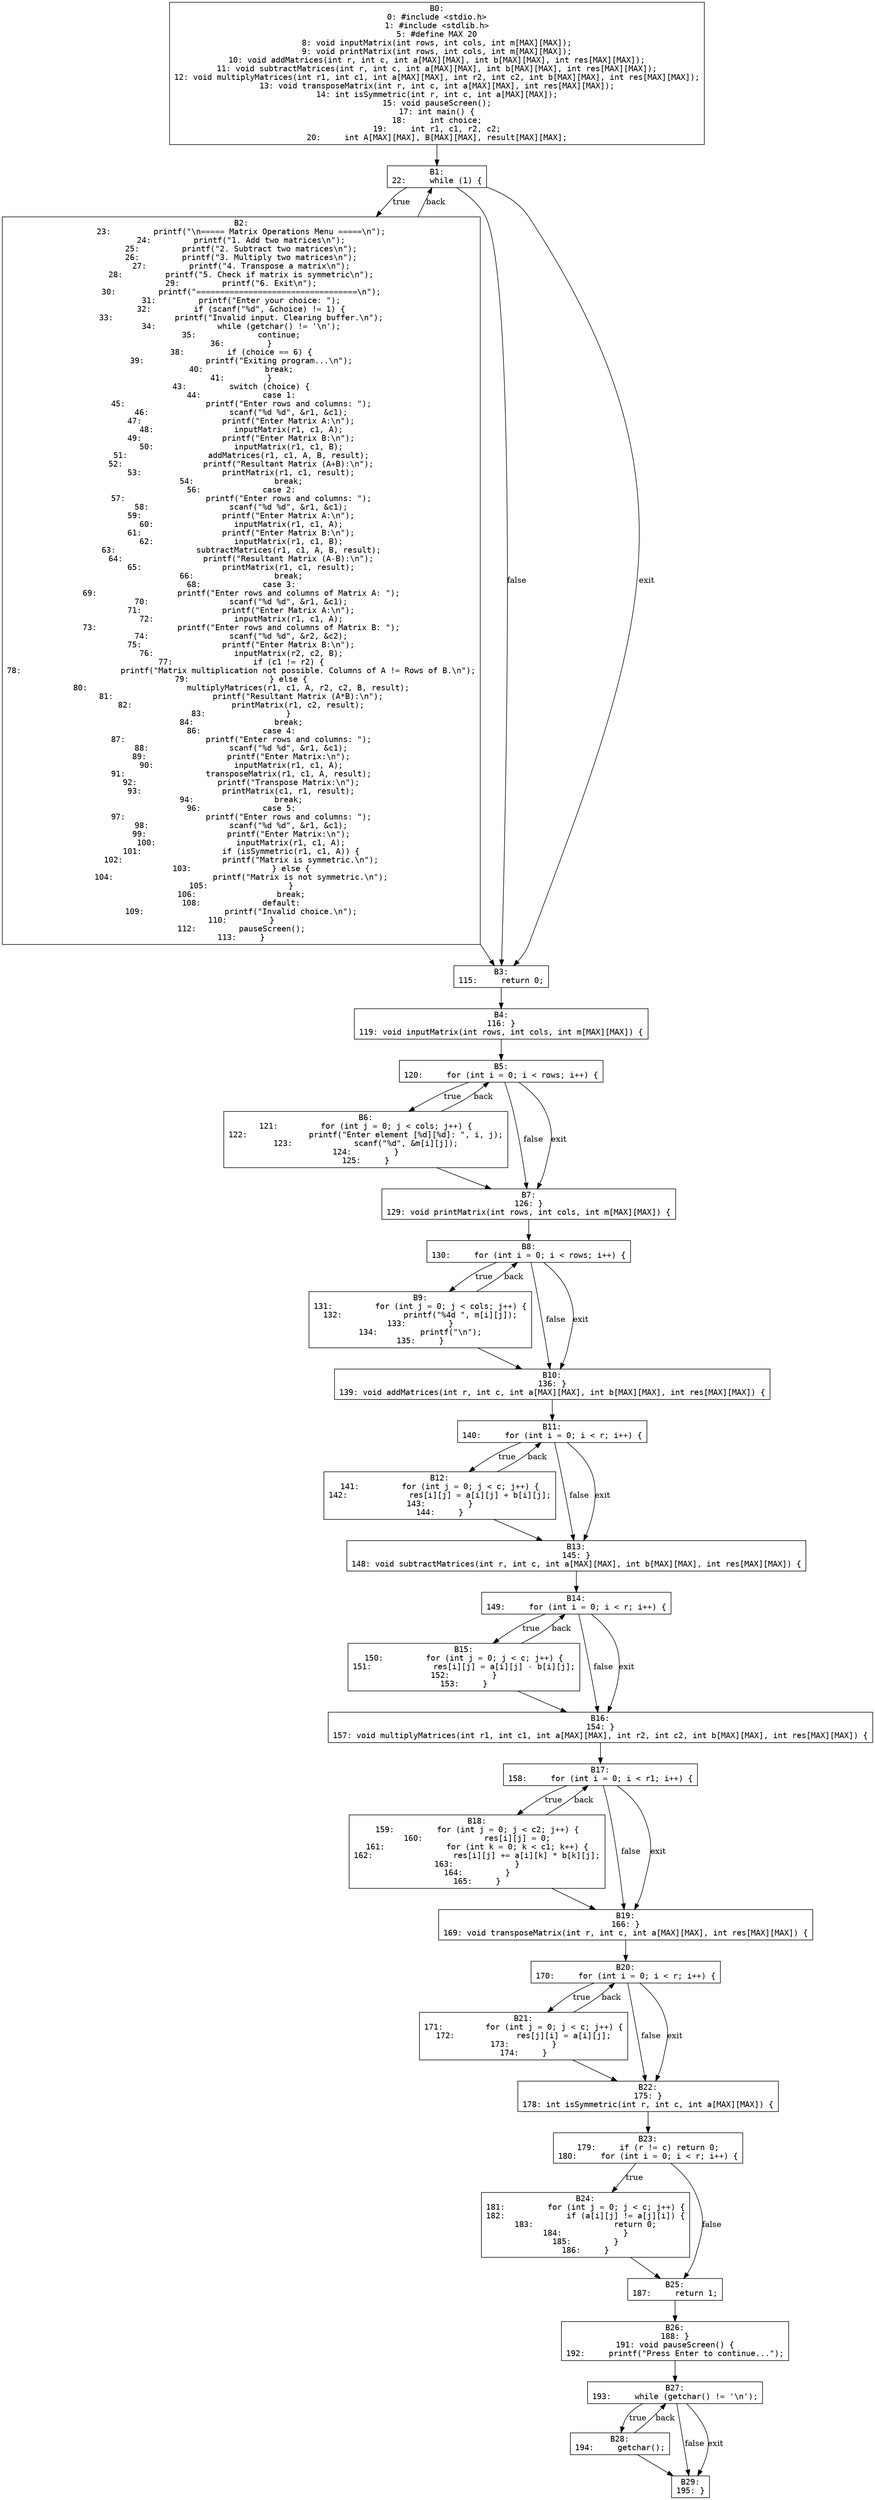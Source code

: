 digraph CFG {
  node [shape=box, fontname="monospace"];
  B0 [label="B0:\n0: #include <stdio.h>\n1: #include <stdlib.h>\n5: #define MAX 20\n8: void inputMatrix(int rows, int cols, int m[MAX][MAX]);\n9: void printMatrix(int rows, int cols, int m[MAX][MAX]);\n10: void addMatrices(int r, int c, int a[MAX][MAX], int b[MAX][MAX], int res[MAX][MAX]);\n11: void subtractMatrices(int r, int c, int a[MAX][MAX], int b[MAX][MAX], int res[MAX][MAX]);\n12: void multiplyMatrices(int r1, int c1, int a[MAX][MAX], int r2, int c2, int b[MAX][MAX], int res[MAX][MAX]);\n13: void transposeMatrix(int r, int c, int a[MAX][MAX], int res[MAX][MAX]);\n14: int isSymmetric(int r, int c, int a[MAX][MAX]);\n15: void pauseScreen();\n17: int main() {\n18:     int choice;\n19:     int r1, c1, r2, c2;\n20:     int A[MAX][MAX], B[MAX][MAX], result[MAX][MAX];"];
  B1 [label="B1:\n22:     while (1) {"];
  B2 [label="B2:\n23:         printf(\"\\n===== Matrix Operations Menu =====\\n\");\n24:         printf(\"1. Add two matrices\\n\");\n25:         printf(\"2. Subtract two matrices\\n\");\n26:         printf(\"3. Multiply two matrices\\n\");\n27:         printf(\"4. Transpose a matrix\\n\");\n28:         printf(\"5. Check if matrix is symmetric\\n\");\n29:         printf(\"6. Exit\\n\");\n30:         printf(\"==================================\\n\");\n31:         printf(\"Enter your choice: \");\n32:         if (scanf(\"%d\", &choice) != 1) {\n33:             printf(\"Invalid input. Clearing buffer.\\n\");\n34:             while (getchar() != '\\n');\n35:             continue;\n36:         }\n38:         if (choice == 6) {\n39:             printf(\"Exiting program...\\n\");\n40:             break;\n41:         }\n43:         switch (choice) {\n44:             case 1:\n45:                 printf(\"Enter rows and columns: \");\n46:                 scanf(\"%d %d\", &r1, &c1);\n47:                 printf(\"Enter Matrix A:\\n\");\n48:                 inputMatrix(r1, c1, A);\n49:                 printf(\"Enter Matrix B:\\n\");\n50:                 inputMatrix(r1, c1, B);\n51:                 addMatrices(r1, c1, A, B, result);\n52:                 printf(\"Resultant Matrix (A+B):\\n\");\n53:                 printMatrix(r1, c1, result);\n54:                 break;\n56:             case 2:\n57:                 printf(\"Enter rows and columns: \");\n58:                 scanf(\"%d %d\", &r1, &c1);\n59:                 printf(\"Enter Matrix A:\\n\");\n60:                 inputMatrix(r1, c1, A);\n61:                 printf(\"Enter Matrix B:\\n\");\n62:                 inputMatrix(r1, c1, B);\n63:                 subtractMatrices(r1, c1, A, B, result);\n64:                 printf(\"Resultant Matrix (A-B):\\n\");\n65:                 printMatrix(r1, c1, result);\n66:                 break;\n68:             case 3:\n69:                 printf(\"Enter rows and columns of Matrix A: \");\n70:                 scanf(\"%d %d\", &r1, &c1);\n71:                 printf(\"Enter Matrix A:\\n\");\n72:                 inputMatrix(r1, c1, A);\n73:                 printf(\"Enter rows and columns of Matrix B: \");\n74:                 scanf(\"%d %d\", &r2, &c2);\n75:                 printf(\"Enter Matrix B:\\n\");\n76:                 inputMatrix(r2, c2, B);\n77:                 if (c1 != r2) {\n78:                     printf(\"Matrix multiplication not possible. Columns of A != Rows of B.\\n\");\n79:                 } else {\n80:                     multiplyMatrices(r1, c1, A, r2, c2, B, result);\n81:                     printf(\"Resultant Matrix (A*B):\\n\");\n82:                     printMatrix(r1, c2, result);\n83:                 }\n84:                 break;\n86:             case 4:\n87:                 printf(\"Enter rows and columns: \");\n88:                 scanf(\"%d %d\", &r1, &c1);\n89:                 printf(\"Enter Matrix:\\n\");\n90:                 inputMatrix(r1, c1, A);\n91:                 transposeMatrix(r1, c1, A, result);\n92:                 printf(\"Transpose Matrix:\\n\");\n93:                 printMatrix(c1, r1, result);\n94:                 break;\n96:             case 5:\n97:                 printf(\"Enter rows and columns: \");\n98:                 scanf(\"%d %d\", &r1, &c1);\n99:                 printf(\"Enter Matrix:\\n\");\n100:                 inputMatrix(r1, c1, A);\n101:                 if (isSymmetric(r1, c1, A)) {\n102:                     printf(\"Matrix is symmetric.\\n\");\n103:                 } else {\n104:                     printf(\"Matrix is not symmetric.\\n\");\n105:                 }\n106:                 break;\n108:             default:\n109:                 printf(\"Invalid choice.\\n\");\n110:         }\n112:         pauseScreen();\n113:     }"];
  B3 [label="B3:\n115:     return 0;"];
  B4 [label="B4:\n116: }\n119: void inputMatrix(int rows, int cols, int m[MAX][MAX]) {"];
  B5 [label="B5:\n120:     for (int i = 0; i < rows; i++) {"];
  B6 [label="B6:\n121:         for (int j = 0; j < cols; j++) {\n122:             printf(\"Enter element [%d][%d]: \", i, j);\n123:             scanf(\"%d\", &m[i][j]);\n124:         }\n125:     }"];
  B7 [label="B7:\n126: }\n129: void printMatrix(int rows, int cols, int m[MAX][MAX]) {"];
  B8 [label="B8:\n130:     for (int i = 0; i < rows; i++) {"];
  B9 [label="B9:\n131:         for (int j = 0; j < cols; j++) {\n132:             printf(\"%4d \", m[i][j]);\n133:         }\n134:         printf(\"\\n\");\n135:     }"];
  B10 [label="B10:\n136: }\n139: void addMatrices(int r, int c, int a[MAX][MAX], int b[MAX][MAX], int res[MAX][MAX]) {"];
  B11 [label="B11:\n140:     for (int i = 0; i < r; i++) {"];
  B12 [label="B12:\n141:         for (int j = 0; j < c; j++) {\n142:             res[i][j] = a[i][j] + b[i][j];\n143:         }\n144:     }"];
  B13 [label="B13:\n145: }\n148: void subtractMatrices(int r, int c, int a[MAX][MAX], int b[MAX][MAX], int res[MAX][MAX]) {"];
  B14 [label="B14:\n149:     for (int i = 0; i < r; i++) {"];
  B15 [label="B15:\n150:         for (int j = 0; j < c; j++) {\n151:             res[i][j] = a[i][j] - b[i][j];\n152:         }\n153:     }"];
  B16 [label="B16:\n154: }\n157: void multiplyMatrices(int r1, int c1, int a[MAX][MAX], int r2, int c2, int b[MAX][MAX], int res[MAX][MAX]) {"];
  B17 [label="B17:\n158:     for (int i = 0; i < r1; i++) {"];
  B18 [label="B18:\n159:         for (int j = 0; j < c2; j++) {\n160:             res[i][j] = 0;\n161:             for (int k = 0; k < c1; k++) {\n162:                 res[i][j] += a[i][k] * b[k][j];\n163:             }\n164:         }\n165:     }"];
  B19 [label="B19:\n166: }\n169: void transposeMatrix(int r, int c, int a[MAX][MAX], int res[MAX][MAX]) {"];
  B20 [label="B20:\n170:     for (int i = 0; i < r; i++) {"];
  B21 [label="B21:\n171:         for (int j = 0; j < c; j++) {\n172:             res[j][i] = a[i][j];\n173:         }\n174:     }"];
  B22 [label="B22:\n175: }\n178: int isSymmetric(int r, int c, int a[MAX][MAX]) {"];
  B23 [label="B23:\n179:     if (r != c) return 0;\n180:     for (int i = 0; i < r; i++) {"];
  B24 [label="B24:\n181:         for (int j = 0; j < c; j++) {\n182:             if (a[i][j] != a[j][i]) {\n183:                 return 0;\n184:             }\n185:         }\n186:     }"];
  B25 [label="B25:\n187:     return 1;"];
  B26 [label="B26:\n188: }\n191: void pauseScreen() {\n192:     printf(\"Press Enter to continue...\");"];
  B27 [label="B27:\n193:     while (getchar() != '\\n');"];
  B28 [label="B28:\n194:     getchar();"];
  B29 [label="B29:\n195: }"];
  B0 -> B1;
  B1 -> B2 [label="true"];
  B1 -> B3 [label="false"];
  B2 -> B1 [label="back"];
  B1 -> B3 [label="exit"];
  B2 -> B3;
  B3 -> B4;
  B4 -> B5;
  B5 -> B6 [label="true"];
  B5 -> B7 [label="false"];
  B6 -> B5 [label="back"];
  B5 -> B7 [label="exit"];
  B6 -> B7;
  B7 -> B8;
  B8 -> B9 [label="true"];
  B8 -> B10 [label="false"];
  B9 -> B8 [label="back"];
  B8 -> B10 [label="exit"];
  B9 -> B10;
  B10 -> B11;
  B11 -> B12 [label="true"];
  B11 -> B13 [label="false"];
  B12 -> B11 [label="back"];
  B11 -> B13 [label="exit"];
  B12 -> B13;
  B13 -> B14;
  B14 -> B15 [label="true"];
  B14 -> B16 [label="false"];
  B15 -> B14 [label="back"];
  B14 -> B16 [label="exit"];
  B15 -> B16;
  B16 -> B17;
  B17 -> B18 [label="true"];
  B17 -> B19 [label="false"];
  B18 -> B17 [label="back"];
  B17 -> B19 [label="exit"];
  B18 -> B19;
  B19 -> B20;
  B20 -> B21 [label="true"];
  B20 -> B22 [label="false"];
  B21 -> B20 [label="back"];
  B20 -> B22 [label="exit"];
  B21 -> B22;
  B22 -> B23;
  B23 -> B24 [label="true"];
  B23 -> B25 [label="false"];
  B24 -> B25;
  B25 -> B26;
  B26 -> B27;
  B27 -> B28 [label="true"];
  B27 -> B29 [label="false"];
  B28 -> B27 [label="back"];
  B27 -> B29 [label="exit"];
  B28 -> B29;
}
